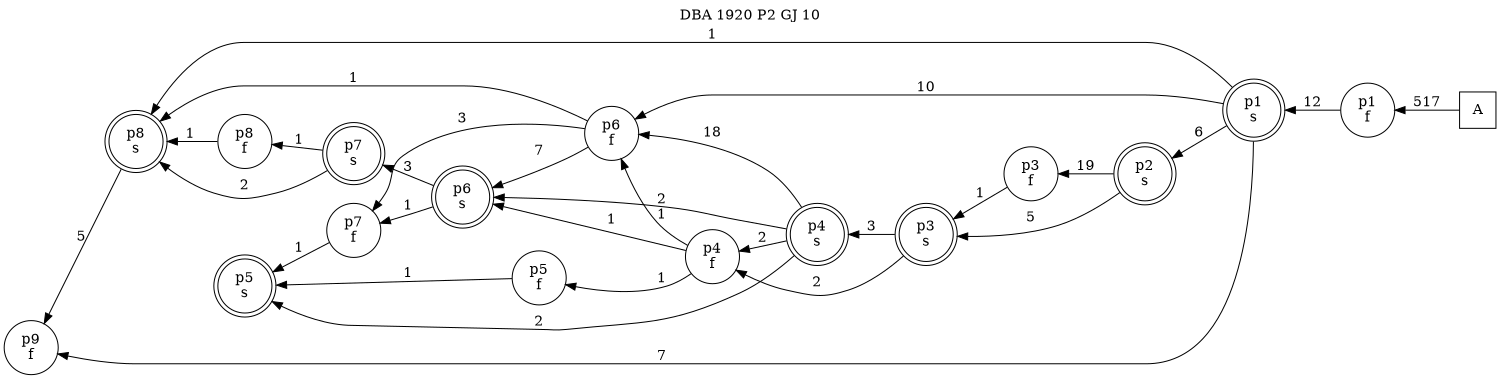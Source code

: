 digraph DBA_1920_P2_GJ_10_GOOD {
labelloc="tl"
label= " DBA 1920 P2 GJ 10 "
rankdir="RL";
graph [ size=" 10 , 10 !"]

"A" [shape="square" label="A"]
"p1_f" [shape="circle" label="p1
f"]
"p1_s" [shape="doublecircle" label="p1
s"]
"p2_s" [shape="doublecircle" label="p2
s"]
"p3_f" [shape="circle" label="p3
f"]
"p3_s" [shape="doublecircle" label="p3
s"]
"p4_s" [shape="doublecircle" label="p4
s"]
"p5_s" [shape="doublecircle" label="p5
s"]
"p6_f" [shape="circle" label="p6
f"]
"p6_s" [shape="doublecircle" label="p6
s"]
"p7_f" [shape="circle" label="p7
f"]
"p4_f" [shape="circle" label="p4
f"]
"p5_f" [shape="circle" label="p5
f"]
"p7_s" [shape="doublecircle" label="p7
s"]
"p8_s" [shape="doublecircle" label="p8
s"]
"p9_f" [shape="circle" label="p9
f"]
"p8_f" [shape="circle" label="p8
f"]
"A" -> "p1_f" [ label=517]
"p1_f" -> "p1_s" [ label=12]
"p1_s" -> "p2_s" [ label=6]
"p1_s" -> "p6_f" [ label=10]
"p1_s" -> "p8_s" [ label=1]
"p1_s" -> "p9_f" [ label=7]
"p2_s" -> "p3_f" [ label=19]
"p2_s" -> "p3_s" [ label=5]
"p3_f" -> "p3_s" [ label=1]
"p3_s" -> "p4_s" [ label=3]
"p3_s" -> "p4_f" [ label=2]
"p4_s" -> "p5_s" [ label=2]
"p4_s" -> "p6_f" [ label=18]
"p4_s" -> "p6_s" [ label=2]
"p4_s" -> "p4_f" [ label=2]
"p6_f" -> "p6_s" [ label=7]
"p6_f" -> "p7_f" [ label=3]
"p6_f" -> "p8_s" [ label=1]
"p6_s" -> "p7_f" [ label=1]
"p6_s" -> "p7_s" [ label=3]
"p7_f" -> "p5_s" [ label=1]
"p4_f" -> "p6_f" [ label=1]
"p4_f" -> "p6_s" [ label=1]
"p4_f" -> "p5_f" [ label=1]
"p5_f" -> "p5_s" [ label=1]
"p7_s" -> "p8_s" [ label=2]
"p7_s" -> "p8_f" [ label=1]
"p8_s" -> "p9_f" [ label=5]
"p8_f" -> "p8_s" [ label=1]
}
